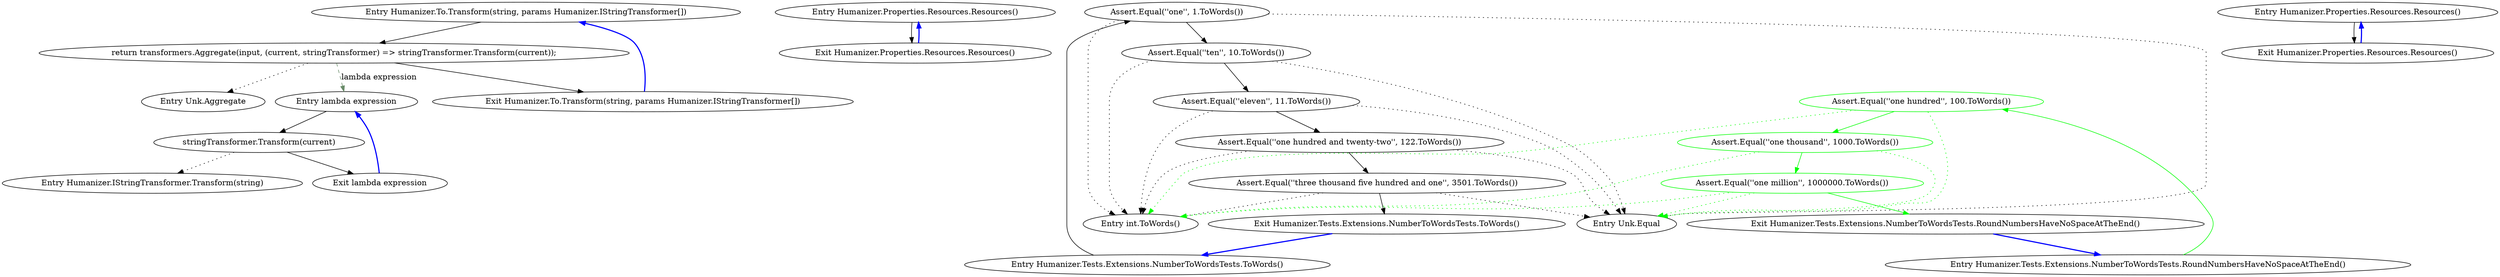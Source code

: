 digraph  {
n0 [label="Entry Humanizer.To.Transform(string, params Humanizer.IStringTransformer[])", span="15-15", cluster="Humanizer.To.Transform(string, params Humanizer.IStringTransformer[])"];
n1 [label="return transformers.Aggregate(input, (current, stringTransformer) => stringTransformer.Transform(current));", span="17-17", cluster="Humanizer.To.Transform(string, params Humanizer.IStringTransformer[])"];
n2 [label="Exit Humanizer.To.Transform(string, params Humanizer.IStringTransformer[])", span="15-15", cluster="Humanizer.To.Transform(string, params Humanizer.IStringTransformer[])"];
n3 [label="Entry Unk.Aggregate", span="", cluster="Unk.Aggregate"];
n4 [label="Entry lambda expression", span="17-17", cluster="lambda expression"];
n5 [label="stringTransformer.Transform(current)", span="17-17", cluster="lambda expression"];
n6 [label="Exit lambda expression", span="17-17", cluster="lambda expression"];
n7 [label="Entry Humanizer.IStringTransformer.Transform(string)", span="12-12", cluster="Humanizer.IStringTransformer.Transform(string)"];
m1_0 [label="Entry Humanizer.Properties.Resources.Resources()", span="31-31", cluster="Humanizer.Properties.Resources.Resources()", file="NumberToWordsExtension.cs"];
m1_1 [label="Exit Humanizer.Properties.Resources.Resources()", span="31-31", cluster="Humanizer.Properties.Resources.Resources()", file="NumberToWordsExtension.cs"];
m2_8 [label="Entry Unk.Equal", span="", cluster="Unk.Equal", file="NumberToWordsTests.cs"];
m2_7 [label="Entry int.ToWords()", span="14-14", cluster="int.ToWords()", file="NumberToWordsTests.cs"];
m2_0 [label="Entry Humanizer.Tests.Extensions.NumberToWordsTests.ToWords()", span="6-6", cluster="Humanizer.Tests.Extensions.NumberToWordsTests.ToWords()", file="NumberToWordsTests.cs"];
m2_1 [label="Assert.Equal(''one'', 1.ToWords())", span="8-8", cluster="Humanizer.Tests.Extensions.NumberToWordsTests.ToWords()", file="NumberToWordsTests.cs"];
m2_2 [label="Assert.Equal(''ten'', 10.ToWords())", span="9-9", cluster="Humanizer.Tests.Extensions.NumberToWordsTests.ToWords()", file="NumberToWordsTests.cs"];
m2_3 [label="Assert.Equal(''eleven'', 11.ToWords())", span="10-10", cluster="Humanizer.Tests.Extensions.NumberToWordsTests.ToWords()", file="NumberToWordsTests.cs"];
m2_4 [label="Assert.Equal(''one hundred and twenty-two'', 122.ToWords())", span="11-11", cluster="Humanizer.Tests.Extensions.NumberToWordsTests.ToWords()", file="NumberToWordsTests.cs"];
m2_5 [label="Assert.Equal(''three thousand five hundred and one'', 3501.ToWords())", span="12-12", cluster="Humanizer.Tests.Extensions.NumberToWordsTests.ToWords()", file="NumberToWordsTests.cs"];
m2_6 [label="Exit Humanizer.Tests.Extensions.NumberToWordsTests.ToWords()", span="6-6", cluster="Humanizer.Tests.Extensions.NumberToWordsTests.ToWords()", file="NumberToWordsTests.cs"];
m2_9 [label="Entry Humanizer.Tests.Extensions.NumberToWordsTests.RoundNumbersHaveNoSpaceAtTheEnd()", span="16-16", cluster="Humanizer.Tests.Extensions.NumberToWordsTests.RoundNumbersHaveNoSpaceAtTheEnd()", file="NumberToWordsTests.cs"];
m2_10 [label="Assert.Equal(''one hundred'', 100.ToWords())", span="18-18", cluster="Humanizer.Tests.Extensions.NumberToWordsTests.RoundNumbersHaveNoSpaceAtTheEnd()", color=green, community=0, file="NumberToWordsTests.cs"];
m2_11 [label="Assert.Equal(''one thousand'', 1000.ToWords())", span="19-19", cluster="Humanizer.Tests.Extensions.NumberToWordsTests.RoundNumbersHaveNoSpaceAtTheEnd()", color=green, community=0, file="NumberToWordsTests.cs"];
m2_12 [label="Assert.Equal(''one million'', 1000000.ToWords())", span="20-20", cluster="Humanizer.Tests.Extensions.NumberToWordsTests.RoundNumbersHaveNoSpaceAtTheEnd()", color=green, community=0, file="NumberToWordsTests.cs"];
m2_13 [label="Exit Humanizer.Tests.Extensions.NumberToWordsTests.RoundNumbersHaveNoSpaceAtTheEnd()", span="16-16", cluster="Humanizer.Tests.Extensions.NumberToWordsTests.RoundNumbersHaveNoSpaceAtTheEnd()", file="NumberToWordsTests.cs"];
m3_0 [label="Entry Humanizer.Properties.Resources.Resources()", span="31-31", cluster="Humanizer.Properties.Resources.Resources()", file="Resources.Designer.cs"];
m3_1 [label="Exit Humanizer.Properties.Resources.Resources()", span="31-31", cluster="Humanizer.Properties.Resources.Resources()", file="Resources.Designer.cs"];
n0 -> n1  [key=0, style=solid];
n1 -> n2  [key=0, style=solid];
n1 -> n3  [key=2, style=dotted];
n1 -> n4  [key=1, style=dashed, color=darkseagreen4, label="lambda expression"];
n2 -> n0  [key=0, style=bold, color=blue];
n4 -> n5  [key=0, style=solid];
n5 -> n6  [key=0, style=solid];
n5 -> n7  [key=2, style=dotted];
n6 -> n4  [key=0, style=bold, color=blue];
m1_0 -> m1_1  [key=0, style=solid];
m1_1 -> m1_0  [key=0, style=bold, color=blue];
m2_0 -> m2_1  [key=0, style=solid];
m2_1 -> m2_2  [key=0, style=solid];
m2_1 -> m2_7  [key=2, style=dotted];
m2_1 -> m2_8  [key=2, style=dotted];
m2_2 -> m2_3  [key=0, style=solid];
m2_2 -> m2_7  [key=2, style=dotted];
m2_2 -> m2_8  [key=2, style=dotted];
m2_3 -> m2_4  [key=0, style=solid];
m2_3 -> m2_7  [key=2, style=dotted];
m2_3 -> m2_8  [key=2, style=dotted];
m2_4 -> m2_5  [key=0, style=solid];
m2_4 -> m2_7  [key=2, style=dotted];
m2_4 -> m2_8  [key=2, style=dotted];
m2_5 -> m2_6  [key=0, style=solid];
m2_5 -> m2_7  [key=2, style=dotted];
m2_5 -> m2_8  [key=2, style=dotted];
m2_6 -> m2_0  [key=0, style=bold, color=blue];
m2_9 -> m2_10  [key=0, style=solid, color=green];
m2_10 -> m2_11  [key=0, style=solid, color=green];
m2_10 -> m2_7  [key=2, style=dotted, color=green];
m2_10 -> m2_8  [key=2, style=dotted, color=green];
m2_11 -> m2_12  [key=0, style=solid, color=green];
m2_11 -> m2_7  [key=2, style=dotted, color=green];
m2_11 -> m2_8  [key=2, style=dotted, color=green];
m2_12 -> m2_13  [key=0, style=solid, color=green];
m2_12 -> m2_7  [key=2, style=dotted, color=green];
m2_12 -> m2_8  [key=2, style=dotted, color=green];
m2_13 -> m2_9  [key=0, style=bold, color=blue];
m3_0 -> m3_1  [key=0, style=solid];
m3_1 -> m3_0  [key=0, style=bold, color=blue];
}

